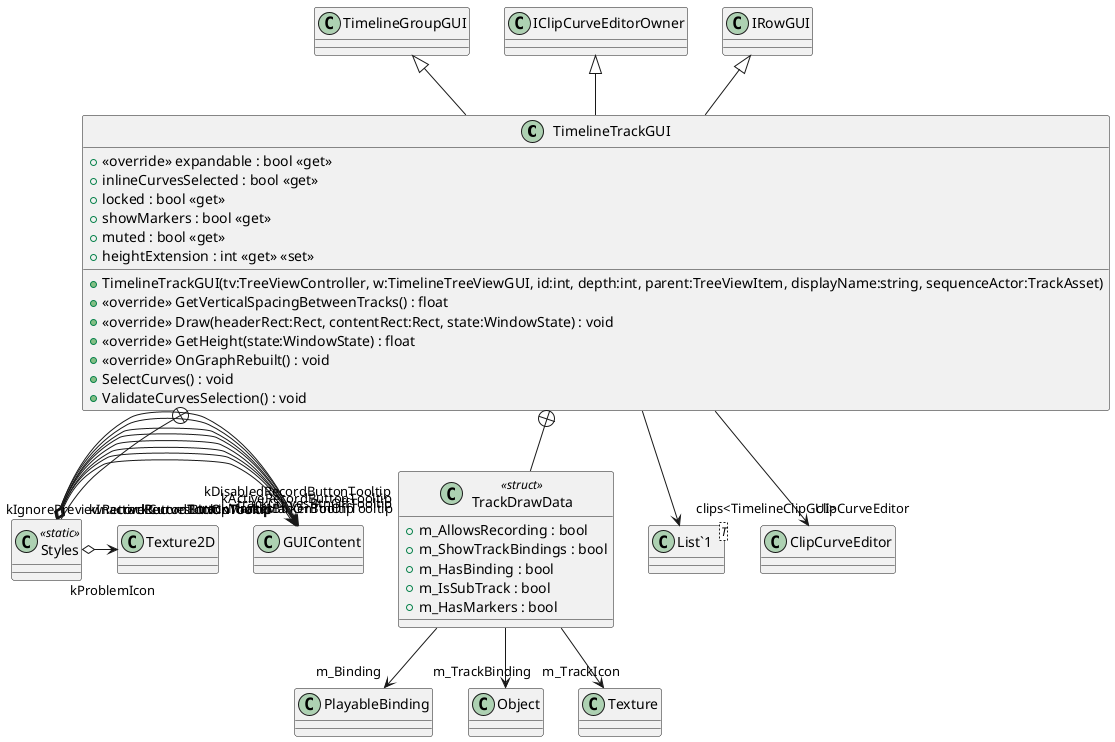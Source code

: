 @startuml
class TimelineTrackGUI {
    + <<override>> expandable : bool <<get>>
    + inlineCurvesSelected : bool <<get>>
    + locked : bool <<get>>
    + showMarkers : bool <<get>>
    + muted : bool <<get>>
    + heightExtension : int <<get>> <<set>>
    + TimelineTrackGUI(tv:TreeViewController, w:TimelineTreeViewGUI, id:int, depth:int, parent:TreeViewItem, displayName:string, sequenceActor:TrackAsset)
    + <<override>> GetVerticalSpacingBetweenTracks() : float
    + <<override>> Draw(headerRect:Rect, contentRect:Rect, state:WindowState) : void
    + <<override>> GetHeight(state:WindowState) : float
    + <<override>> OnGraphRebuilt() : void
    + SelectCurves() : void
    + ValidateCurvesSelection() : void
}
class TrackDrawData <<struct>> {
    + m_AllowsRecording : bool
    + m_ShowTrackBindings : bool
    + m_HasBinding : bool
    + m_IsSubTrack : bool
    + m_HasMarkers : bool
}
class Styles <<static>> {
}
class "List`1"<T> {
}
TimelineGroupGUI <|-- TimelineTrackGUI
IClipCurveEditorOwner <|-- TimelineTrackGUI
IRowGUI <|-- TimelineTrackGUI
TimelineTrackGUI --> "clipCurveEditor" ClipCurveEditor
TimelineTrackGUI --> "clips<TimelineClipGUI>" "List`1"
TimelineTrackGUI +-- TrackDrawData
TrackDrawData --> "m_Binding" PlayableBinding
TrackDrawData --> "m_TrackBinding" Object
TrackDrawData --> "m_TrackIcon" Texture
TimelineTrackGUI +-- Styles
Styles o-> "trackCurvesBtnOnTooltip" GUIContent
Styles o-> "trackCurvesBtnOffTooltip" GUIContent
Styles o-> "trackMarkerBtnOnTooltip" GUIContent
Styles o-> "trackMarkerBtnOffTooltip" GUIContent
Styles o-> "kActiveRecordButtonTooltip" GUIContent
Styles o-> "kInactiveRecordButtonTooltip" GUIContent
Styles o-> "kIgnorePreviewRecordButtonTooltip" GUIContent
Styles o-> "kDisabledRecordButtonTooltip" GUIContent
Styles o-> "kProblemIcon" Texture2D
@enduml
